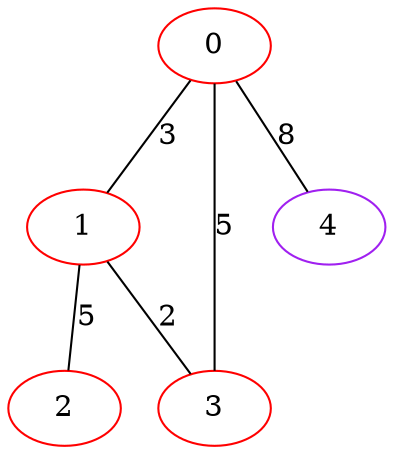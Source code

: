 graph "" {
0 [color=red, weight=1];
1 [color=red, weight=1];
2 [color=red, weight=1];
3 [color=red, weight=1];
4 [color=purple, weight=4];
0 -- 1  [key=0, label=3];
0 -- 3  [key=0, label=5];
0 -- 4  [key=0, label=8];
1 -- 2  [key=0, label=5];
1 -- 3  [key=0, label=2];
}

